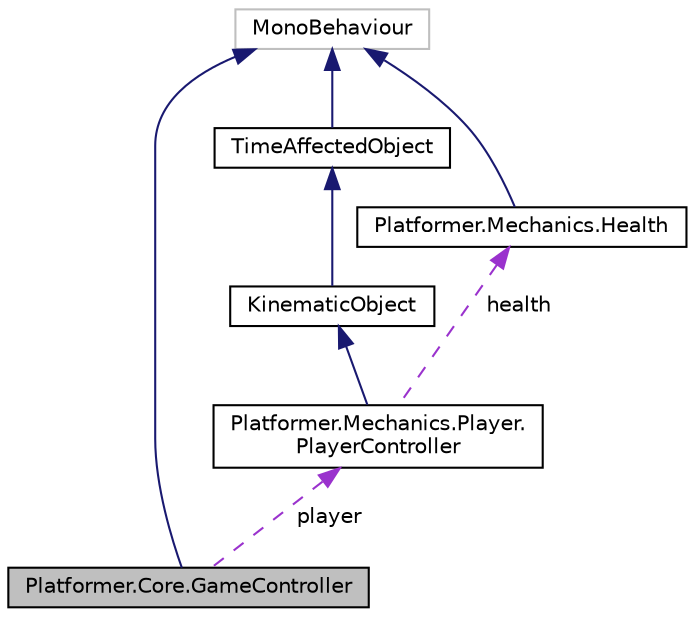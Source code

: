 digraph "Platformer.Core.GameController"
{
 // LATEX_PDF_SIZE
  edge [fontname="Helvetica",fontsize="10",labelfontname="Helvetica",labelfontsize="10"];
  node [fontname="Helvetica",fontsize="10",shape=record];
  Node1 [label="Platformer.Core.GameController",height=0.2,width=0.4,color="black", fillcolor="grey75", style="filled", fontcolor="black",tooltip="Class in charge of managing the scene and consistence of the game flow"];
  Node2 -> Node1 [dir="back",color="midnightblue",fontsize="10",style="solid",fontname="Helvetica"];
  Node2 [label="MonoBehaviour",height=0.2,width=0.4,color="grey75", fillcolor="white", style="filled",tooltip=" "];
  Node3 -> Node1 [dir="back",color="darkorchid3",fontsize="10",style="dashed",label=" player" ,fontname="Helvetica"];
  Node3 [label="Platformer.Mechanics.Player.\lPlayerController",height=0.2,width=0.4,color="black", fillcolor="white", style="filled",URL="$class_platformer_1_1_mechanics_1_1_player_1_1_player_controller.html",tooltip="Class that manages Player behaviour"];
  Node4 -> Node3 [dir="back",color="midnightblue",fontsize="10",style="solid",fontname="Helvetica"];
  Node4 [label="KinematicObject",height=0.2,width=0.4,color="black", fillcolor="white", style="filled",URL="$class_platformer_1_1_mechanics_1_1_kinematic_objects_1_1_kinematic_object.html",tooltip="Class associated to objects tah simulates physics"];
  Node5 -> Node4 [dir="back",color="midnightblue",fontsize="10",style="solid",fontname="Helvetica"];
  Node5 [label="TimeAffectedObject",height=0.2,width=0.4,color="black", fillcolor="white", style="filled",URL="$class_platformer_1_1_mechanics_1_1_time_modifiers_1_1_time_affected_object.html",tooltip="Class of the objects that can be affected by time modifications"];
  Node2 -> Node5 [dir="back",color="midnightblue",fontsize="10",style="solid",fontname="Helvetica"];
  Node6 -> Node3 [dir="back",color="darkorchid3",fontsize="10",style="dashed",label=" health" ,fontname="Helvetica"];
  Node6 [label="Platformer.Mechanics.Health",height=0.2,width=0.4,color="black", fillcolor="white", style="filled",URL="$class_platformer_1_1_mechanics_1_1_health.html",tooltip="Represebts the current vital statistics of some game entity."];
  Node2 -> Node6 [dir="back",color="midnightblue",fontsize="10",style="solid",fontname="Helvetica"];
}
